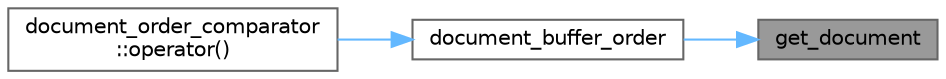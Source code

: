 digraph "get_document"
{
 // INTERACTIVE_SVG=YES
 // LATEX_PDF_SIZE
  bgcolor="transparent";
  edge [fontname=Helvetica,fontsize=10,labelfontname=Helvetica,labelfontsize=10];
  node [fontname=Helvetica,fontsize=10,shape=box,height=0.2,width=0.4];
  rankdir="RL";
  Node1 [id="Node000001",label="get_document",height=0.2,width=0.4,color="gray40", fillcolor="grey60", style="filled", fontcolor="black",tooltip=" "];
  Node1 -> Node2 [id="edge1_Node000001_Node000002",dir="back",color="steelblue1",style="solid",tooltip=" "];
  Node2 [id="Node000002",label="document_buffer_order",height=0.2,width=0.4,color="grey40", fillcolor="white", style="filled",URL="$db/d20/pugixml_8cpp.html#a1a978ff29850940d278aa65e44af29e9",tooltip=" "];
  Node2 -> Node3 [id="edge2_Node000002_Node000003",dir="back",color="steelblue1",style="solid",tooltip=" "];
  Node3 [id="Node000003",label="document_order_comparator\l::operator()",height=0.2,width=0.4,color="grey40", fillcolor="white", style="filled",URL="$d1/d2d/structdocument__order__comparator.html#ad9c64802ceb792edf2c10aaa7530d0a8",tooltip=" "];
}
